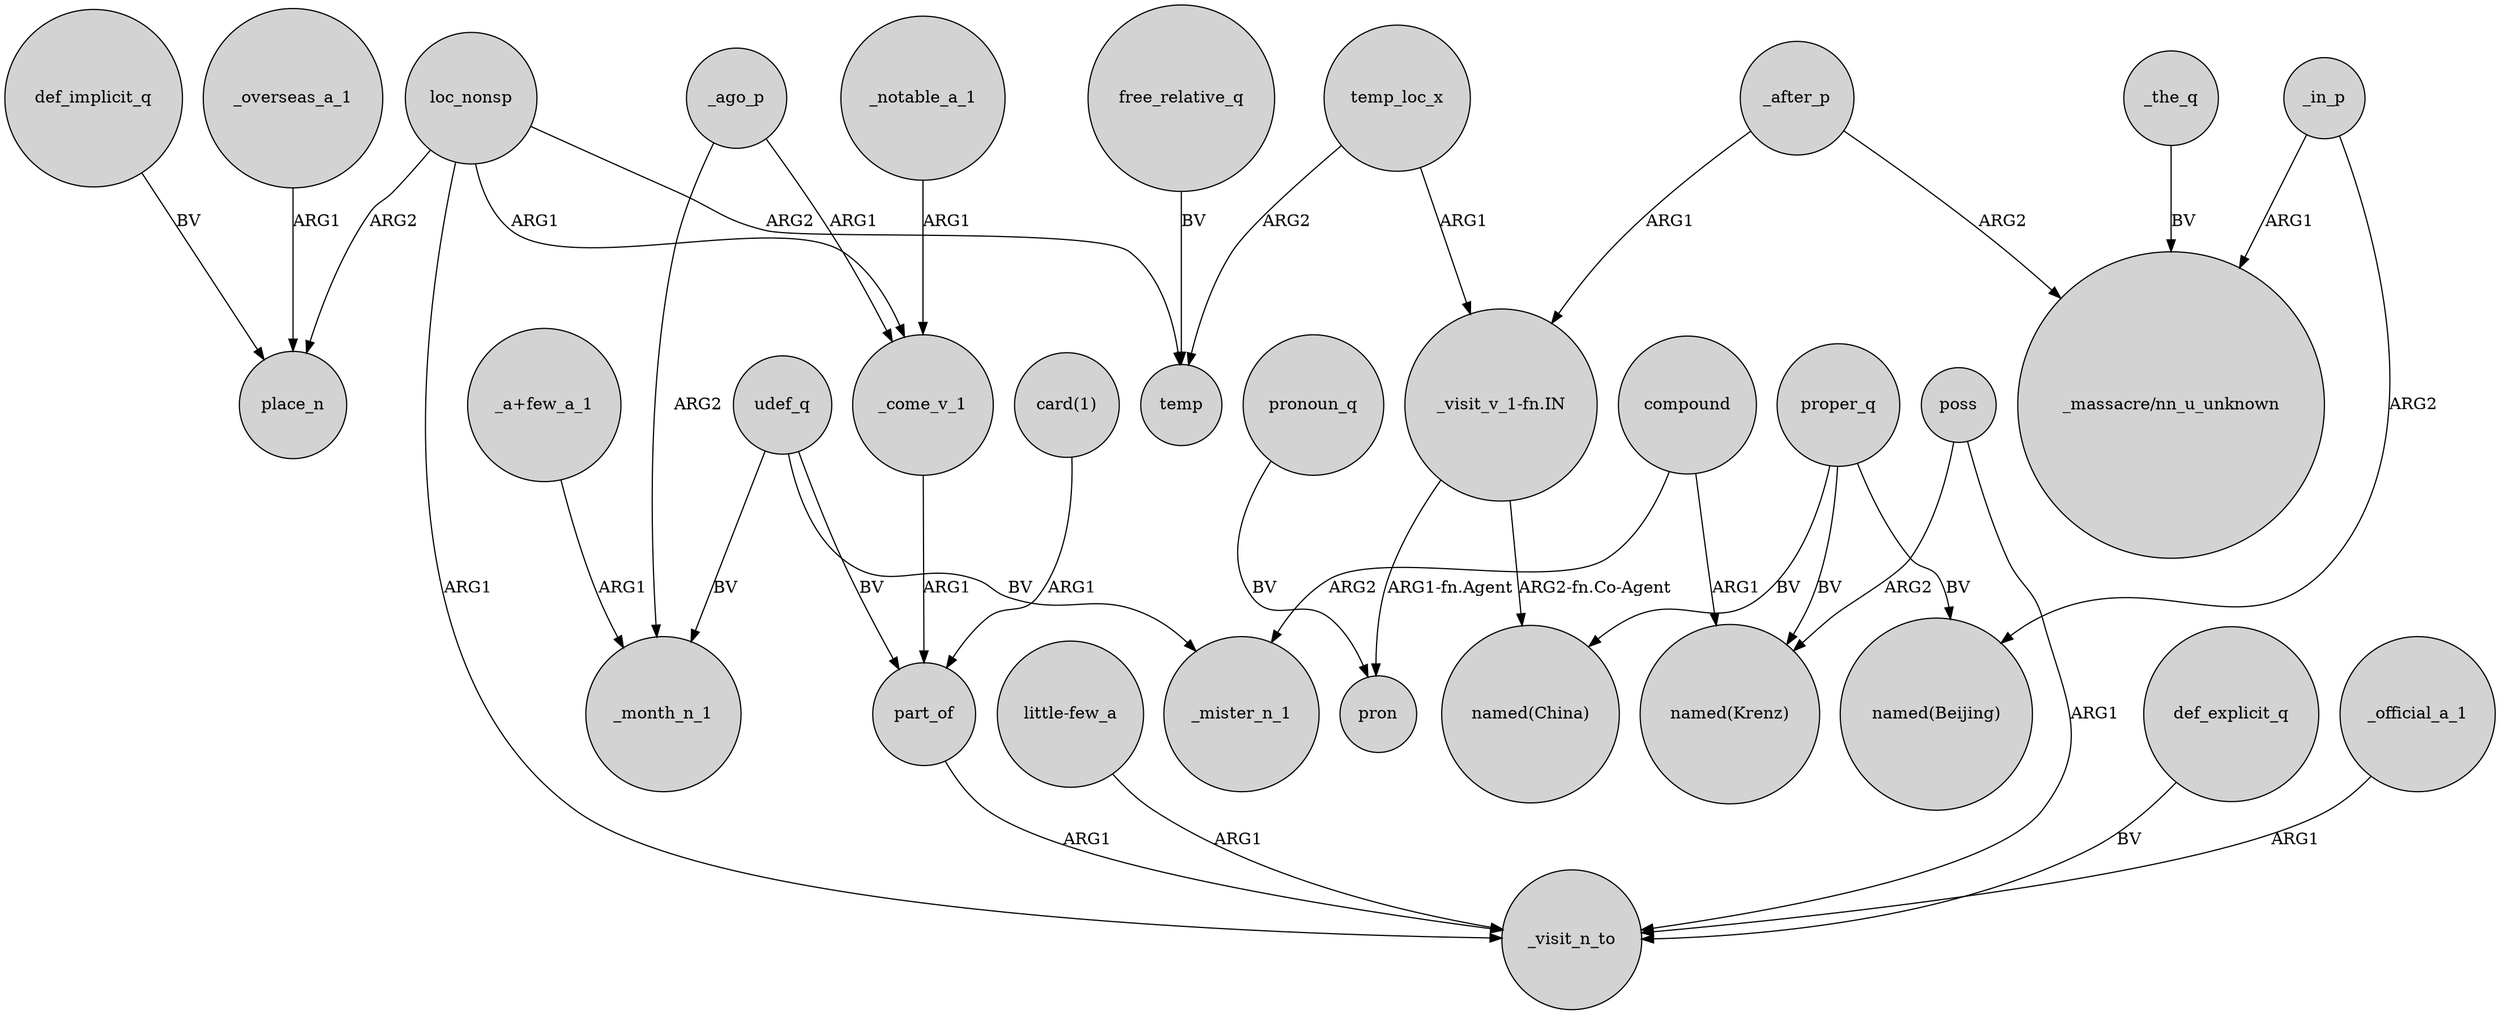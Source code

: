 digraph {
	node [shape=circle style=filled]
	udef_q -> part_of [label=BV]
	compound -> _mister_n_1 [label=ARG2]
	_in_p -> "_massacre/nn_u_unknown" [label=ARG1]
	"little-few_a" -> _visit_n_to [label=ARG1]
	proper_q -> "named(Krenz)" [label=BV]
	udef_q -> _mister_n_1 [label=BV]
	_after_p -> "_visit_v_1-fn.IN" [label=ARG1]
	def_implicit_q -> place_n [label=BV]
	loc_nonsp -> _visit_n_to [label=ARG1]
	udef_q -> _month_n_1 [label=BV]
	loc_nonsp -> _come_v_1 [label=ARG1]
	def_explicit_q -> _visit_n_to [label=BV]
	poss -> "named(Krenz)" [label=ARG2]
	_the_q -> "_massacre/nn_u_unknown" [label=BV]
	pronoun_q -> pron [label=BV]
	temp_loc_x -> temp [label=ARG2]
	loc_nonsp -> temp [label=ARG2]
	_after_p -> "_massacre/nn_u_unknown" [label=ARG2]
	"_a+few_a_1" -> _month_n_1 [label=ARG1]
	part_of -> _visit_n_to [label=ARG1]
	_notable_a_1 -> _come_v_1 [label=ARG1]
	_official_a_1 -> _visit_n_to [label=ARG1]
	proper_q -> "named(China)" [label=BV]
	_come_v_1 -> part_of [label=ARG1]
	"card(1)" -> part_of [label=ARG1]
	compound -> "named(Krenz)" [label=ARG1]
	temp_loc_x -> "_visit_v_1-fn.IN" [label=ARG1]
	_ago_p -> _come_v_1 [label=ARG1]
	loc_nonsp -> place_n [label=ARG2]
	"_visit_v_1-fn.IN" -> "named(China)" [label="ARG2-fn.Co-Agent"]
	_overseas_a_1 -> place_n [label=ARG1]
	poss -> _visit_n_to [label=ARG1]
	_ago_p -> _month_n_1 [label=ARG2]
	free_relative_q -> temp [label=BV]
	"_visit_v_1-fn.IN" -> pron [label="ARG1-fn.Agent"]
	_in_p -> "named(Beijing)" [label=ARG2]
	proper_q -> "named(Beijing)" [label=BV]
}
